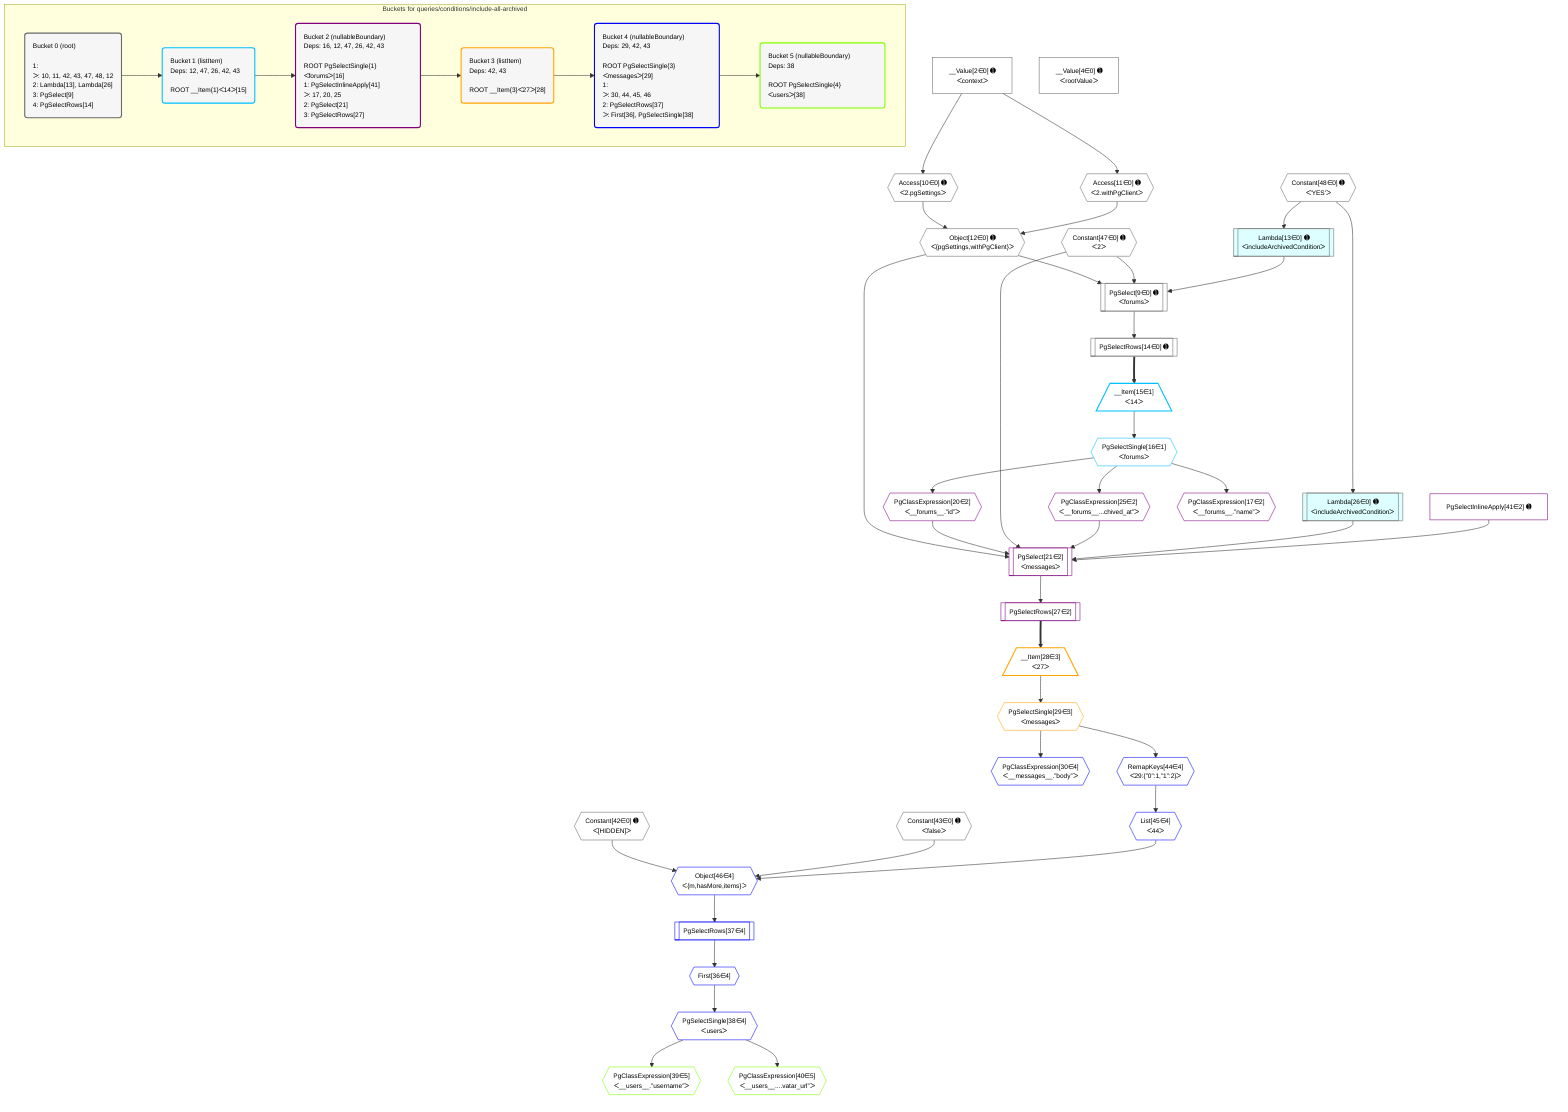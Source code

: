 %%{init: {'themeVariables': { 'fontSize': '12px'}}}%%
graph TD
    classDef path fill:#eee,stroke:#000,color:#000
    classDef plan fill:#fff,stroke-width:1px,color:#000
    classDef itemplan fill:#fff,stroke-width:2px,color:#000
    classDef unbatchedplan fill:#dff,stroke-width:1px,color:#000
    classDef sideeffectplan fill:#fcc,stroke-width:2px,color:#000
    classDef bucket fill:#f6f6f6,color:#000,stroke-width:2px,text-align:left


    %% plan dependencies
    PgSelect9[["PgSelect[9∈0] ➊<br />ᐸforumsᐳ"]]:::plan
    Object12{{"Object[12∈0] ➊<br />ᐸ{pgSettings,withPgClient}ᐳ"}}:::plan
    Constant47{{"Constant[47∈0] ➊<br />ᐸ2ᐳ"}}:::plan
    Lambda13[["Lambda[13∈0] ➊<br />ᐸincludeArchivedConditionᐳ"]]:::unbatchedplan
    Object12 & Constant47 & Lambda13 --> PgSelect9
    Access10{{"Access[10∈0] ➊<br />ᐸ2.pgSettingsᐳ"}}:::plan
    Access11{{"Access[11∈0] ➊<br />ᐸ2.withPgClientᐳ"}}:::plan
    Access10 & Access11 --> Object12
    __Value2["__Value[2∈0] ➊<br />ᐸcontextᐳ"]:::plan
    __Value2 --> Access10
    __Value2 --> Access11
    Constant48{{"Constant[48∈0] ➊<br />ᐸ'YES'ᐳ"}}:::plan
    Constant48 --> Lambda13
    PgSelectRows14[["PgSelectRows[14∈0] ➊"]]:::plan
    PgSelect9 --> PgSelectRows14
    Lambda26[["Lambda[26∈0] ➊<br />ᐸincludeArchivedConditionᐳ"]]:::unbatchedplan
    Constant48 --> Lambda26
    __Value4["__Value[4∈0] ➊<br />ᐸrootValueᐳ"]:::plan
    Constant42{{"Constant[42∈0] ➊<br />ᐸ[HIDDEN]ᐳ"}}:::plan
    Constant43{{"Constant[43∈0] ➊<br />ᐸfalseᐳ"}}:::plan
    __Item15[/"__Item[15∈1]<br />ᐸ14ᐳ"\]:::itemplan
    PgSelectRows14 ==> __Item15
    PgSelectSingle16{{"PgSelectSingle[16∈1]<br />ᐸforumsᐳ"}}:::plan
    __Item15 --> PgSelectSingle16
    PgSelect21[["PgSelect[21∈2]<br />ᐸmessagesᐳ"]]:::plan
    PgClassExpression20{{"PgClassExpression[20∈2]<br />ᐸ__forums__.”id”ᐳ"}}:::plan
    PgClassExpression25{{"PgClassExpression[25∈2]<br />ᐸ__forums__...chived_at”ᐳ"}}:::plan
    PgSelectInlineApply41["PgSelectInlineApply[41∈2] ➊"]:::plan
    Object12 & PgClassExpression20 & Constant47 & PgClassExpression25 & Lambda26 & PgSelectInlineApply41 --> PgSelect21
    PgClassExpression17{{"PgClassExpression[17∈2]<br />ᐸ__forums__.”name”ᐳ"}}:::plan
    PgSelectSingle16 --> PgClassExpression17
    PgSelectSingle16 --> PgClassExpression20
    PgSelectSingle16 --> PgClassExpression25
    PgSelectRows27[["PgSelectRows[27∈2]"]]:::plan
    PgSelect21 --> PgSelectRows27
    __Item28[/"__Item[28∈3]<br />ᐸ27ᐳ"\]:::itemplan
    PgSelectRows27 ==> __Item28
    PgSelectSingle29{{"PgSelectSingle[29∈3]<br />ᐸmessagesᐳ"}}:::plan
    __Item28 --> PgSelectSingle29
    Object46{{"Object[46∈4]<br />ᐸ{m,hasMore,items}ᐳ"}}:::plan
    List45{{"List[45∈4]<br />ᐸ44ᐳ"}}:::plan
    Constant42 & Constant43 & List45 --> Object46
    PgClassExpression30{{"PgClassExpression[30∈4]<br />ᐸ__messages__.”body”ᐳ"}}:::plan
    PgSelectSingle29 --> PgClassExpression30
    First36{{"First[36∈4]"}}:::plan
    PgSelectRows37[["PgSelectRows[37∈4]"]]:::plan
    PgSelectRows37 --> First36
    Object46 --> PgSelectRows37
    PgSelectSingle38{{"PgSelectSingle[38∈4]<br />ᐸusersᐳ"}}:::plan
    First36 --> PgSelectSingle38
    RemapKeys44{{"RemapKeys[44∈4]<br />ᐸ29:{”0”:1,”1”:2}ᐳ"}}:::plan
    PgSelectSingle29 --> RemapKeys44
    RemapKeys44 --> List45
    PgClassExpression39{{"PgClassExpression[39∈5]<br />ᐸ__users__.”username”ᐳ"}}:::plan
    PgSelectSingle38 --> PgClassExpression39
    PgClassExpression40{{"PgClassExpression[40∈5]<br />ᐸ__users__....vatar_url”ᐳ"}}:::plan
    PgSelectSingle38 --> PgClassExpression40

    %% define steps

    subgraph "Buckets for queries/conditions/include-all-archived"
    Bucket0("Bucket 0 (root)<br /><br />1: <br />ᐳ: 10, 11, 42, 43, 47, 48, 12<br />2: Lambda[13], Lambda[26]<br />3: PgSelect[9]<br />4: PgSelectRows[14]"):::bucket
    classDef bucket0 stroke:#696969
    class Bucket0,__Value2,__Value4,PgSelect9,Access10,Access11,Object12,Lambda13,PgSelectRows14,Lambda26,Constant42,Constant43,Constant47,Constant48 bucket0
    Bucket1("Bucket 1 (listItem)<br />Deps: 12, 47, 26, 42, 43<br /><br />ROOT __Item{1}ᐸ14ᐳ[15]"):::bucket
    classDef bucket1 stroke:#00bfff
    class Bucket1,__Item15,PgSelectSingle16 bucket1
    Bucket2("Bucket 2 (nullableBoundary)<br />Deps: 16, 12, 47, 26, 42, 43<br /><br />ROOT PgSelectSingle{1}ᐸforumsᐳ[16]<br />1: PgSelectInlineApply[41]<br />ᐳ: 17, 20, 25<br />2: PgSelect[21]<br />3: PgSelectRows[27]"):::bucket
    classDef bucket2 stroke:#7f007f
    class Bucket2,PgClassExpression17,PgClassExpression20,PgSelect21,PgClassExpression25,PgSelectRows27,PgSelectInlineApply41 bucket2
    Bucket3("Bucket 3 (listItem)<br />Deps: 42, 43<br /><br />ROOT __Item{3}ᐸ27ᐳ[28]"):::bucket
    classDef bucket3 stroke:#ffa500
    class Bucket3,__Item28,PgSelectSingle29 bucket3
    Bucket4("Bucket 4 (nullableBoundary)<br />Deps: 29, 42, 43<br /><br />ROOT PgSelectSingle{3}ᐸmessagesᐳ[29]<br />1: <br />ᐳ: 30, 44, 45, 46<br />2: PgSelectRows[37]<br />ᐳ: First[36], PgSelectSingle[38]"):::bucket
    classDef bucket4 stroke:#0000ff
    class Bucket4,PgClassExpression30,First36,PgSelectRows37,PgSelectSingle38,RemapKeys44,List45,Object46 bucket4
    Bucket5("Bucket 5 (nullableBoundary)<br />Deps: 38<br /><br />ROOT PgSelectSingle{4}ᐸusersᐳ[38]"):::bucket
    classDef bucket5 stroke:#7fff00
    class Bucket5,PgClassExpression39,PgClassExpression40 bucket5
    Bucket0 --> Bucket1
    Bucket1 --> Bucket2
    Bucket2 --> Bucket3
    Bucket3 --> Bucket4
    Bucket4 --> Bucket5
    end